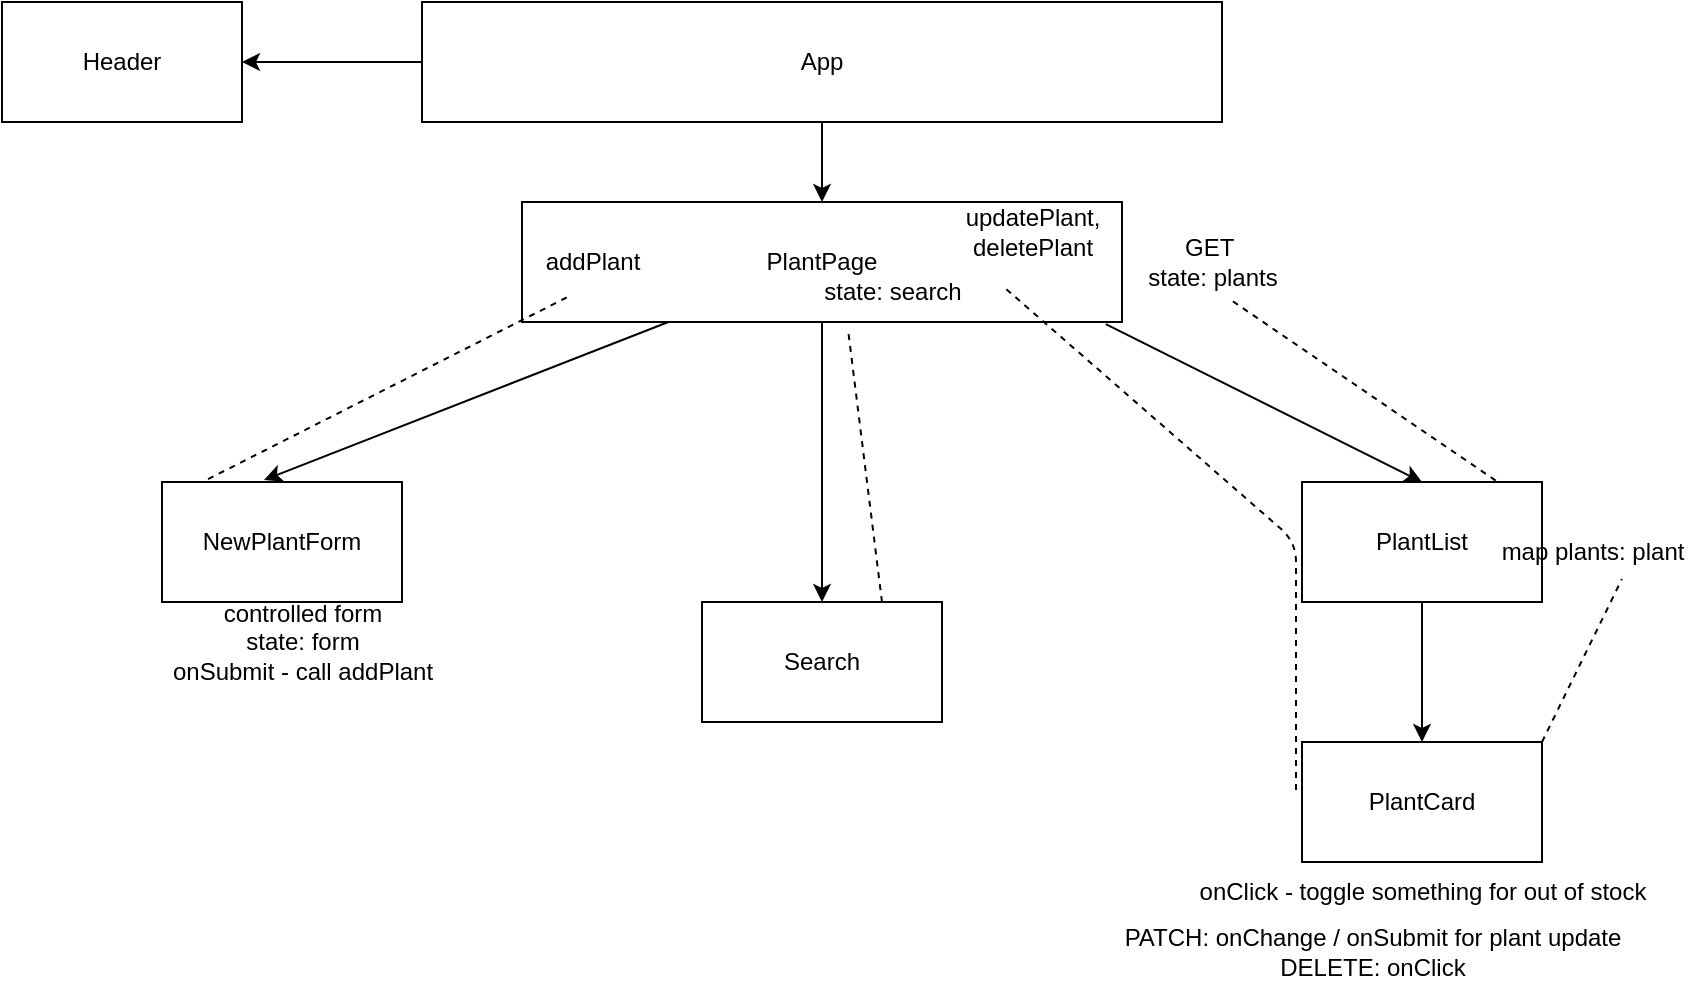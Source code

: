 <mxfile>
    <diagram id="0DyXvQcpMlxu31Jb3FS9" name="Page-1">
        <mxGraphModel dx="729" dy="537" grid="1" gridSize="10" guides="1" tooltips="1" connect="1" arrows="1" fold="1" page="1" pageScale="1" pageWidth="850" pageHeight="1100" math="0" shadow="0">
            <root>
                <mxCell id="0"/>
                <mxCell id="1" parent="0"/>
                <mxCell id="5" value="" style="edgeStyle=none;html=1;" parent="1" source="2" target="3" edge="1">
                    <mxGeometry relative="1" as="geometry"/>
                </mxCell>
                <mxCell id="6" value="" style="edgeStyle=none;html=1;" parent="1" source="2" target="4" edge="1">
                    <mxGeometry relative="1" as="geometry"/>
                </mxCell>
                <mxCell id="2" value="App" style="whiteSpace=wrap;html=1;" parent="1" vertex="1">
                    <mxGeometry x="230" y="40" width="400" height="60" as="geometry"/>
                </mxCell>
                <mxCell id="3" value="Header" style="whiteSpace=wrap;html=1;" parent="1" vertex="1">
                    <mxGeometry x="20" y="40" width="120" height="60" as="geometry"/>
                </mxCell>
                <mxCell id="10" value="" style="edgeStyle=none;html=1;entryX=0.425;entryY=-0.017;entryDx=0;entryDy=0;entryPerimeter=0;" parent="1" source="4" target="7" edge="1">
                    <mxGeometry relative="1" as="geometry"/>
                </mxCell>
                <mxCell id="11" value="" style="edgeStyle=none;html=1;" parent="1" source="4" target="8" edge="1">
                    <mxGeometry relative="1" as="geometry"/>
                </mxCell>
                <mxCell id="12" value="" style="edgeStyle=none;html=1;entryX=0.5;entryY=0;entryDx=0;entryDy=0;exitX=0.973;exitY=1.017;exitDx=0;exitDy=0;exitPerimeter=0;" parent="1" source="4" target="9" edge="1">
                    <mxGeometry relative="1" as="geometry"/>
                </mxCell>
                <mxCell id="4" value="PlantPage" style="whiteSpace=wrap;html=1;" parent="1" vertex="1">
                    <mxGeometry x="280" y="140" width="300" height="60" as="geometry"/>
                </mxCell>
                <mxCell id="7" value="NewPlantForm" style="whiteSpace=wrap;html=1;" parent="1" vertex="1">
                    <mxGeometry x="100" y="280" width="120" height="60" as="geometry"/>
                </mxCell>
                <mxCell id="8" value="Search" style="whiteSpace=wrap;html=1;" parent="1" vertex="1">
                    <mxGeometry x="370" y="340" width="120" height="60" as="geometry"/>
                </mxCell>
                <mxCell id="19" value="" style="edgeStyle=none;html=1;" edge="1" parent="1" source="9" target="18">
                    <mxGeometry relative="1" as="geometry"/>
                </mxCell>
                <mxCell id="9" value="PlantList" style="whiteSpace=wrap;html=1;" parent="1" vertex="1">
                    <mxGeometry x="670" y="280" width="120" height="60" as="geometry"/>
                </mxCell>
                <mxCell id="13" value="GET&amp;nbsp;&lt;br&gt;state: plants" style="text;html=1;align=center;verticalAlign=middle;resizable=0;points=[];autosize=1;strokeColor=none;fillColor=none;" vertex="1" parent="1">
                    <mxGeometry x="580" y="150" width="90" height="40" as="geometry"/>
                </mxCell>
                <mxCell id="14" value="controlled form&lt;br&gt;state: form&lt;br&gt;onSubmit - call addPlant" style="text;html=1;align=center;verticalAlign=middle;resizable=0;points=[];autosize=1;strokeColor=none;fillColor=none;" vertex="1" parent="1">
                    <mxGeometry x="95" y="330" width="150" height="60" as="geometry"/>
                </mxCell>
                <mxCell id="15" value="addPlant" style="text;html=1;align=center;verticalAlign=middle;resizable=0;points=[];autosize=1;strokeColor=none;fillColor=none;" vertex="1" parent="1">
                    <mxGeometry x="280" y="155" width="70" height="30" as="geometry"/>
                </mxCell>
                <mxCell id="16" value="" style="endArrow=none;dashed=1;html=1;entryX=0.34;entryY=1.067;entryDx=0;entryDy=0;entryPerimeter=0;exitX=0.192;exitY=-0.024;exitDx=0;exitDy=0;exitPerimeter=0;" edge="1" parent="1" source="7" target="15">
                    <mxGeometry width="50" height="50" relative="1" as="geometry">
                        <mxPoint x="350" y="280" as="sourcePoint"/>
                        <mxPoint x="400" y="230" as="targetPoint"/>
                    </mxGeometry>
                </mxCell>
                <mxCell id="17" value="" style="endArrow=none;dashed=1;html=1;entryX=0.597;entryY=0.963;entryDx=0;entryDy=0;entryPerimeter=0;exitX=0.807;exitY=-0.012;exitDx=0;exitDy=0;exitPerimeter=0;" edge="1" parent="1" source="9" target="13">
                    <mxGeometry width="50" height="50" relative="1" as="geometry">
                        <mxPoint x="510" y="270" as="sourcePoint"/>
                        <mxPoint x="560" y="220" as="targetPoint"/>
                    </mxGeometry>
                </mxCell>
                <mxCell id="18" value="PlantCard" style="whiteSpace=wrap;html=1;" vertex="1" parent="1">
                    <mxGeometry x="670" y="410" width="120" height="60" as="geometry"/>
                </mxCell>
                <mxCell id="20" value="map plants: plant" style="text;html=1;align=center;verticalAlign=middle;resizable=0;points=[];autosize=1;strokeColor=none;fillColor=none;" vertex="1" parent="1">
                    <mxGeometry x="760" y="300" width="110" height="30" as="geometry"/>
                </mxCell>
                <mxCell id="21" value="" style="endArrow=none;dashed=1;html=1;entryX=0.636;entryY=0.951;entryDx=0;entryDy=0;entryPerimeter=0;exitX=1;exitY=0;exitDx=0;exitDy=0;" edge="1" parent="1" source="18" target="20">
                    <mxGeometry width="50" height="50" relative="1" as="geometry">
                        <mxPoint x="670" y="340" as="sourcePoint"/>
                        <mxPoint x="720" y="290" as="targetPoint"/>
                    </mxGeometry>
                </mxCell>
                <mxCell id="22" value="onClick - toggle something for out of stock" style="text;html=1;align=center;verticalAlign=middle;resizable=0;points=[];autosize=1;strokeColor=none;fillColor=none;" vertex="1" parent="1">
                    <mxGeometry x="605" y="470" width="250" height="30" as="geometry"/>
                </mxCell>
                <mxCell id="23" value="state: search" style="text;html=1;align=center;verticalAlign=middle;resizable=0;points=[];autosize=1;strokeColor=none;fillColor=none;" vertex="1" parent="1">
                    <mxGeometry x="420" y="170" width="90" height="30" as="geometry"/>
                </mxCell>
                <mxCell id="24" value="" style="endArrow=none;dashed=1;html=1;entryX=0.256;entryY=1.133;entryDx=0;entryDy=0;entryPerimeter=0;exitX=0.75;exitY=0;exitDx=0;exitDy=0;" edge="1" parent="1" source="8" target="23">
                    <mxGeometry width="50" height="50" relative="1" as="geometry">
                        <mxPoint x="500" y="280" as="sourcePoint"/>
                        <mxPoint x="550" y="230" as="targetPoint"/>
                    </mxGeometry>
                </mxCell>
                <mxCell id="25" value="PATCH: onChange / onSubmit for plant update&lt;br&gt;DELETE: onClick" style="text;html=1;align=center;verticalAlign=middle;resizable=0;points=[];autosize=1;strokeColor=none;fillColor=none;" vertex="1" parent="1">
                    <mxGeometry x="570" y="495" width="270" height="40" as="geometry"/>
                </mxCell>
                <mxCell id="26" value="updatePlant,&lt;br&gt;deletePlant" style="text;html=1;align=center;verticalAlign=middle;resizable=0;points=[];autosize=1;strokeColor=none;fillColor=none;" vertex="1" parent="1">
                    <mxGeometry x="490" y="135" width="90" height="40" as="geometry"/>
                </mxCell>
                <mxCell id="27" value="" style="endArrow=none;dashed=1;html=1;entryX=0.333;entryY=1.167;entryDx=0;entryDy=0;entryPerimeter=0;exitX=-0.025;exitY=0.4;exitDx=0;exitDy=0;exitPerimeter=0;" edge="1" parent="1" source="18" target="26">
                    <mxGeometry width="50" height="50" relative="1" as="geometry">
                        <mxPoint x="510" y="350" as="sourcePoint"/>
                        <mxPoint x="560" y="300" as="targetPoint"/>
                        <Array as="points">
                            <mxPoint x="667" y="310"/>
                        </Array>
                    </mxGeometry>
                </mxCell>
            </root>
        </mxGraphModel>
    </diagram>
</mxfile>